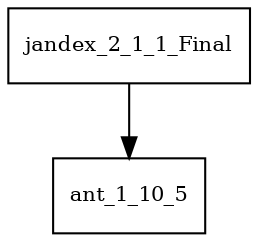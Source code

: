 digraph jandex_2_1_1_Final_dependencies {
  node [shape = box, fontsize=10.0];
  jandex_2_1_1_Final -> ant_1_10_5;
}
